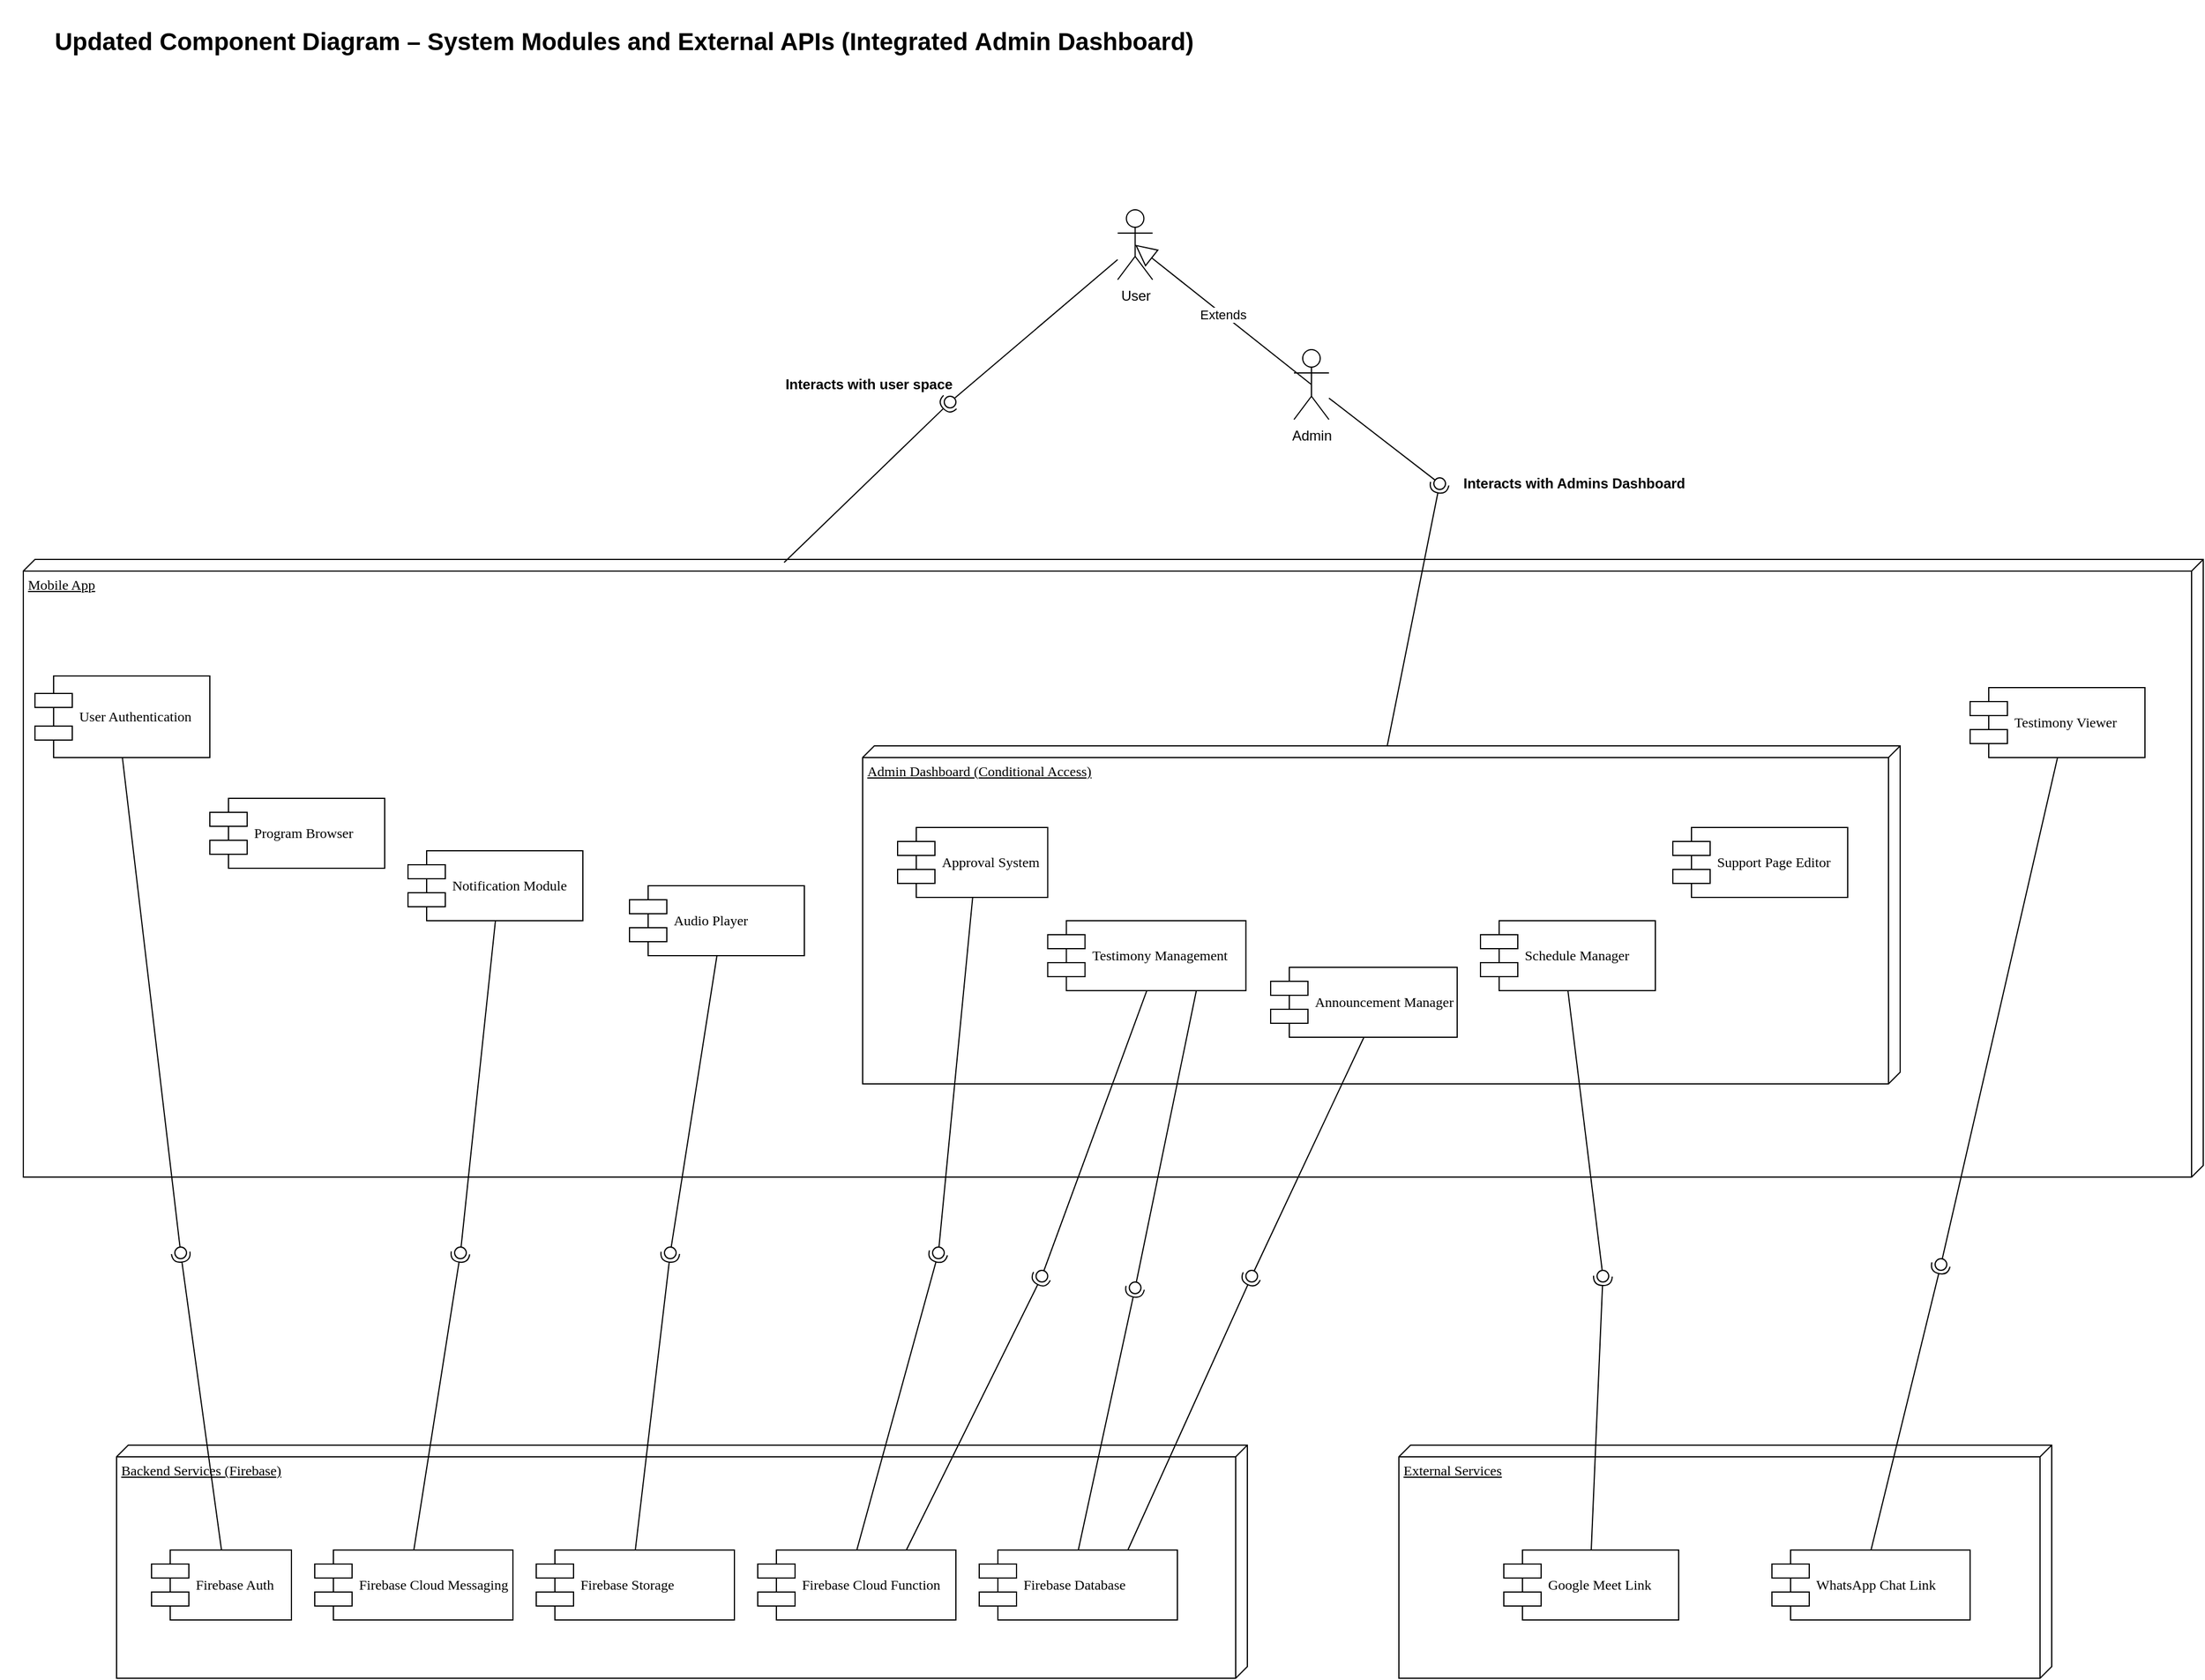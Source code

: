 <mxfile version="26.2.14">
  <diagram name="Page-1" id="5f0bae14-7c28-e335-631c-24af17079c00">
    <mxGraphModel dx="2084" dy="1086" grid="1" gridSize="10" guides="1" tooltips="1" connect="1" arrows="1" fold="1" page="1" pageScale="1" pageWidth="1100" pageHeight="850" background="none" math="0" shadow="0">
      <root>
        <mxCell id="0" />
        <mxCell id="1" parent="0" />
        <mxCell id="39150e848f15840c-1" value="Mobile App" style="verticalAlign=top;align=left;spacingTop=8;spacingLeft=2;spacingRight=12;shape=cube;size=10;direction=south;fontStyle=4;html=1;rounded=0;shadow=0;comic=0;labelBackgroundColor=none;strokeWidth=1;fontFamily=Verdana;fontSize=12" parent="1" vertex="1">
          <mxGeometry x="90" y="660" width="1870" height="530" as="geometry" />
        </mxCell>
        <mxCell id="39150e848f15840c-2" value="Admin Dashboard (Conditional Access)" style="verticalAlign=top;align=left;spacingTop=8;spacingLeft=2;spacingRight=12;shape=cube;size=10;direction=south;fontStyle=4;html=1;rounded=0;shadow=0;comic=0;labelBackgroundColor=none;strokeWidth=1;fontFamily=Verdana;fontSize=12" parent="1" vertex="1">
          <mxGeometry x="810" y="820" width="890" height="290" as="geometry" />
        </mxCell>
        <mxCell id="39150e848f15840c-3" value="Backend Services (Firebase)" style="verticalAlign=top;align=left;spacingTop=8;spacingLeft=2;spacingRight=12;shape=cube;size=10;direction=south;fontStyle=4;html=1;rounded=0;shadow=0;comic=0;labelBackgroundColor=none;strokeWidth=1;fontFamily=Verdana;fontSize=12" parent="1" vertex="1">
          <mxGeometry x="170" y="1420" width="970" height="200" as="geometry" />
        </mxCell>
        <mxCell id="39150e848f15840c-5" value="User Authentication" style="shape=component;align=left;spacingLeft=36;rounded=0;shadow=0;comic=0;labelBackgroundColor=none;strokeWidth=1;fontFamily=Verdana;fontSize=12;html=1;" parent="1" vertex="1">
          <mxGeometry x="100" y="760" width="150" height="70" as="geometry" />
        </mxCell>
        <mxCell id="39150e848f15840c-7" value="Approval System" style="shape=component;align=left;spacingLeft=36;rounded=0;shadow=0;comic=0;labelBackgroundColor=none;strokeWidth=1;fontFamily=Verdana;fontSize=12;html=1;" parent="1" vertex="1">
          <mxGeometry x="840" y="890" width="128.75" height="60" as="geometry" />
        </mxCell>
        <mxCell id="39150e848f15840c-10" value="Firebase Auth" style="shape=component;align=left;spacingLeft=36;rounded=0;shadow=0;comic=0;labelBackgroundColor=none;strokeWidth=1;fontFamily=Verdana;fontSize=12;html=1;" parent="1" vertex="1">
          <mxGeometry x="200" y="1510" width="120" height="60" as="geometry" />
        </mxCell>
        <mxCell id="dZJkDk9DnacKiRY1DNjU-3" value="Program Browser" style="shape=component;align=left;spacingLeft=36;rounded=0;shadow=0;comic=0;labelBackgroundColor=none;strokeWidth=1;fontFamily=Verdana;fontSize=12;html=1;" vertex="1" parent="1">
          <mxGeometry x="250" y="865" width="150" height="60" as="geometry" />
        </mxCell>
        <mxCell id="dZJkDk9DnacKiRY1DNjU-4" value="Testimony Viewer" style="shape=component;align=left;spacingLeft=36;rounded=0;shadow=0;comic=0;labelBackgroundColor=none;strokeWidth=1;fontFamily=Verdana;fontSize=12;html=1;" vertex="1" parent="1">
          <mxGeometry x="1760" y="770" width="150" height="60" as="geometry" />
        </mxCell>
        <mxCell id="dZJkDk9DnacKiRY1DNjU-5" value="Notification Module" style="shape=component;align=left;spacingLeft=36;rounded=0;shadow=0;comic=0;labelBackgroundColor=none;strokeWidth=1;fontFamily=Verdana;fontSize=12;html=1;" vertex="1" parent="1">
          <mxGeometry x="420" y="910" width="150" height="60" as="geometry" />
        </mxCell>
        <mxCell id="dZJkDk9DnacKiRY1DNjU-6" value="Audio Player" style="shape=component;align=left;spacingLeft=36;rounded=0;shadow=0;comic=0;labelBackgroundColor=none;strokeWidth=1;fontFamily=Verdana;fontSize=12;html=1;" vertex="1" parent="1">
          <mxGeometry x="610" y="940" width="150" height="60" as="geometry" />
        </mxCell>
        <mxCell id="dZJkDk9DnacKiRY1DNjU-7" value="Testimony Management" style="shape=component;align=left;spacingLeft=36;rounded=0;shadow=0;comic=0;labelBackgroundColor=none;strokeWidth=1;fontFamily=Verdana;fontSize=12;html=1;" vertex="1" parent="1">
          <mxGeometry x="968.75" y="970" width="170" height="60" as="geometry" />
        </mxCell>
        <mxCell id="dZJkDk9DnacKiRY1DNjU-8" value="Schedule Manager" style="shape=component;align=left;spacingLeft=36;rounded=0;shadow=0;comic=0;labelBackgroundColor=none;strokeWidth=1;fontFamily=Verdana;fontSize=12;html=1;" vertex="1" parent="1">
          <mxGeometry x="1340" y="970" width="150" height="60" as="geometry" />
        </mxCell>
        <mxCell id="dZJkDk9DnacKiRY1DNjU-9" value="Support Page Editor" style="shape=component;align=left;spacingLeft=36;rounded=0;shadow=0;comic=0;labelBackgroundColor=none;strokeWidth=1;fontFamily=Verdana;fontSize=12;html=1;" vertex="1" parent="1">
          <mxGeometry x="1505" y="890" width="150" height="60" as="geometry" />
        </mxCell>
        <mxCell id="dZJkDk9DnacKiRY1DNjU-10" value="Announcement Manager" style="shape=component;align=left;spacingLeft=36;rounded=0;shadow=0;comic=0;labelBackgroundColor=none;strokeWidth=1;fontFamily=Verdana;fontSize=12;html=1;" vertex="1" parent="1">
          <mxGeometry x="1160" y="1010" width="160" height="60" as="geometry" />
        </mxCell>
        <mxCell id="dZJkDk9DnacKiRY1DNjU-11" value="User" style="shape=umlActor;verticalLabelPosition=bottom;verticalAlign=top;html=1;" vertex="1" parent="1">
          <mxGeometry x="1028.75" y="360" width="30" height="60" as="geometry" />
        </mxCell>
        <mxCell id="dZJkDk9DnacKiRY1DNjU-12" value="Admin" style="shape=umlActor;verticalLabelPosition=bottom;verticalAlign=top;html=1;" vertex="1" parent="1">
          <mxGeometry x="1180" y="480" width="30" height="60" as="geometry" />
        </mxCell>
        <mxCell id="dZJkDk9DnacKiRY1DNjU-14" value="Extends" style="endArrow=block;endSize=16;endFill=0;html=1;rounded=0;entryX=0.5;entryY=0.5;entryDx=0;entryDy=0;entryPerimeter=0;exitX=0.5;exitY=0.5;exitDx=0;exitDy=0;exitPerimeter=0;" edge="1" parent="1" source="dZJkDk9DnacKiRY1DNjU-12" target="dZJkDk9DnacKiRY1DNjU-11">
          <mxGeometry width="160" relative="1" as="geometry">
            <mxPoint x="1163.75" y="580" as="sourcePoint" />
            <mxPoint x="1323.75" y="580" as="targetPoint" />
          </mxGeometry>
        </mxCell>
        <mxCell id="dZJkDk9DnacKiRY1DNjU-15" value="Firebase Cloud Messaging" style="shape=component;align=left;spacingLeft=36;rounded=0;shadow=0;comic=0;labelBackgroundColor=none;strokeWidth=1;fontFamily=Verdana;fontSize=12;html=1;" vertex="1" parent="1">
          <mxGeometry x="340" y="1510" width="170" height="60" as="geometry" />
        </mxCell>
        <mxCell id="dZJkDk9DnacKiRY1DNjU-16" value="Firebase Storage" style="shape=component;align=left;spacingLeft=36;rounded=0;shadow=0;comic=0;labelBackgroundColor=none;strokeWidth=1;fontFamily=Verdana;fontSize=12;html=1;" vertex="1" parent="1">
          <mxGeometry x="530" y="1510" width="170" height="60" as="geometry" />
        </mxCell>
        <mxCell id="dZJkDk9DnacKiRY1DNjU-17" value="Firebase Cloud Function" style="shape=component;align=left;spacingLeft=36;rounded=0;shadow=0;comic=0;labelBackgroundColor=none;strokeWidth=1;fontFamily=Verdana;fontSize=12;html=1;" vertex="1" parent="1">
          <mxGeometry x="720" y="1510" width="170" height="60" as="geometry" />
        </mxCell>
        <mxCell id="dZJkDk9DnacKiRY1DNjU-18" value="Firebase Database" style="shape=component;align=left;spacingLeft=36;rounded=0;shadow=0;comic=0;labelBackgroundColor=none;strokeWidth=1;fontFamily=Verdana;fontSize=12;html=1;" vertex="1" parent="1">
          <mxGeometry x="910" y="1510" width="170" height="60" as="geometry" />
        </mxCell>
        <mxCell id="dZJkDk9DnacKiRY1DNjU-19" value="External Services" style="verticalAlign=top;align=left;spacingTop=8;spacingLeft=2;spacingRight=12;shape=cube;size=10;direction=south;fontStyle=4;html=1;rounded=0;shadow=0;comic=0;labelBackgroundColor=none;strokeWidth=1;fontFamily=Verdana;fontSize=12" vertex="1" parent="1">
          <mxGeometry x="1270" y="1420" width="560" height="200" as="geometry" />
        </mxCell>
        <mxCell id="dZJkDk9DnacKiRY1DNjU-20" value="Google Meet Link" style="shape=component;align=left;spacingLeft=36;rounded=0;shadow=0;comic=0;labelBackgroundColor=none;strokeWidth=1;fontFamily=Verdana;fontSize=12;html=1;" vertex="1" parent="1">
          <mxGeometry x="1360" y="1510" width="150" height="60" as="geometry" />
        </mxCell>
        <mxCell id="dZJkDk9DnacKiRY1DNjU-21" value="WhatsApp Chat Link" style="shape=component;align=left;spacingLeft=36;rounded=0;shadow=0;comic=0;labelBackgroundColor=none;strokeWidth=1;fontFamily=Verdana;fontSize=12;html=1;" vertex="1" parent="1">
          <mxGeometry x="1590" y="1510" width="170" height="60" as="geometry" />
        </mxCell>
        <mxCell id="dZJkDk9DnacKiRY1DNjU-29" value="" style="rounded=0;orthogonalLoop=1;jettySize=auto;html=1;endArrow=halfCircle;endFill=0;endSize=6;strokeWidth=1;sketch=0;exitX=0.005;exitY=0.651;exitDx=0;exitDy=0;exitPerimeter=0;" edge="1" target="dZJkDk9DnacKiRY1DNjU-31" parent="1" source="39150e848f15840c-1">
          <mxGeometry relative="1" as="geometry">
            <mxPoint x="640" y="305" as="sourcePoint" />
          </mxGeometry>
        </mxCell>
        <mxCell id="dZJkDk9DnacKiRY1DNjU-30" value="" style="rounded=0;orthogonalLoop=1;jettySize=auto;html=1;endArrow=oval;endFill=0;sketch=0;sourcePerimeterSpacing=0;targetPerimeterSpacing=0;endSize=10;" edge="1" target="dZJkDk9DnacKiRY1DNjU-31" parent="1" source="dZJkDk9DnacKiRY1DNjU-11">
          <mxGeometry relative="1" as="geometry">
            <mxPoint x="600" y="305" as="sourcePoint" />
          </mxGeometry>
        </mxCell>
        <mxCell id="dZJkDk9DnacKiRY1DNjU-31" value="" style="ellipse;whiteSpace=wrap;html=1;align=center;aspect=fixed;fillColor=none;strokeColor=none;resizable=0;perimeter=centerPerimeter;rotatable=0;allowArrows=0;points=[];outlineConnect=1;" vertex="1" parent="1">
          <mxGeometry x="880" y="520" width="10" height="10" as="geometry" />
        </mxCell>
        <mxCell id="dZJkDk9DnacKiRY1DNjU-32" value="" style="rounded=0;orthogonalLoop=1;jettySize=auto;html=1;endArrow=halfCircle;endFill=0;endSize=6;strokeWidth=1;sketch=0;exitX=0;exitY=0;exitDx=0;exitDy=440;exitPerimeter=0;" edge="1" target="dZJkDk9DnacKiRY1DNjU-34" parent="1" source="39150e848f15840c-2">
          <mxGeometry relative="1" as="geometry">
            <mxPoint x="870" y="615" as="sourcePoint" />
          </mxGeometry>
        </mxCell>
        <mxCell id="dZJkDk9DnacKiRY1DNjU-33" value="" style="rounded=0;orthogonalLoop=1;jettySize=auto;html=1;endArrow=oval;endFill=0;sketch=0;sourcePerimeterSpacing=0;targetPerimeterSpacing=0;endSize=10;" edge="1" target="dZJkDk9DnacKiRY1DNjU-34" parent="1" source="dZJkDk9DnacKiRY1DNjU-12">
          <mxGeometry relative="1" as="geometry">
            <mxPoint x="830" y="615" as="sourcePoint" />
          </mxGeometry>
        </mxCell>
        <mxCell id="dZJkDk9DnacKiRY1DNjU-34" value="" style="ellipse;whiteSpace=wrap;html=1;align=center;aspect=fixed;fillColor=none;strokeColor=none;resizable=0;perimeter=centerPerimeter;rotatable=0;allowArrows=0;points=[];outlineConnect=1;" vertex="1" parent="1">
          <mxGeometry x="1300" y="590" width="10" height="10" as="geometry" />
        </mxCell>
        <mxCell id="dZJkDk9DnacKiRY1DNjU-35" value="Interacts with user space" style="text;align=center;fontStyle=1;verticalAlign=middle;spacingLeft=3;spacingRight=3;strokeColor=none;rotatable=0;points=[[0,0.5],[1,0.5]];portConstraint=eastwest;html=1;" vertex="1" parent="1">
          <mxGeometry x="740" y="490" width="150" height="40" as="geometry" />
        </mxCell>
        <mxCell id="dZJkDk9DnacKiRY1DNjU-36" value="Interacts with Admins Dashboard" style="text;align=center;fontStyle=1;verticalAlign=middle;spacingLeft=3;spacingRight=3;strokeColor=none;rotatable=0;points=[[0,0.5],[1,0.5]];portConstraint=eastwest;html=1;" vertex="1" parent="1">
          <mxGeometry x="1320" y="575" width="200" height="40" as="geometry" />
        </mxCell>
        <mxCell id="dZJkDk9DnacKiRY1DNjU-37" value="" style="rounded=0;orthogonalLoop=1;jettySize=auto;html=1;endArrow=halfCircle;endFill=0;endSize=6;strokeWidth=1;sketch=0;exitX=0.5;exitY=0;exitDx=0;exitDy=0;" edge="1" target="dZJkDk9DnacKiRY1DNjU-39" parent="1" source="39150e848f15840c-10">
          <mxGeometry relative="1" as="geometry">
            <mxPoint x="730" y="1205" as="sourcePoint" />
          </mxGeometry>
        </mxCell>
        <mxCell id="dZJkDk9DnacKiRY1DNjU-38" value="" style="rounded=0;orthogonalLoop=1;jettySize=auto;html=1;endArrow=oval;endFill=0;sketch=0;sourcePerimeterSpacing=0;targetPerimeterSpacing=0;endSize=10;exitX=0.5;exitY=1;exitDx=0;exitDy=0;" edge="1" target="dZJkDk9DnacKiRY1DNjU-39" parent="1" source="39150e848f15840c-5">
          <mxGeometry relative="1" as="geometry">
            <mxPoint x="690" y="1205" as="sourcePoint" />
          </mxGeometry>
        </mxCell>
        <mxCell id="dZJkDk9DnacKiRY1DNjU-39" value="" style="ellipse;whiteSpace=wrap;html=1;align=center;aspect=fixed;fillColor=none;strokeColor=none;resizable=0;perimeter=centerPerimeter;rotatable=0;allowArrows=0;points=[];outlineConnect=1;" vertex="1" parent="1">
          <mxGeometry x="220" y="1250" width="10" height="10" as="geometry" />
        </mxCell>
        <mxCell id="dZJkDk9DnacKiRY1DNjU-42" value="" style="rounded=0;orthogonalLoop=1;jettySize=auto;html=1;endArrow=halfCircle;endFill=0;endSize=6;strokeWidth=1;sketch=0;exitX=0.5;exitY=0;exitDx=0;exitDy=0;" edge="1" target="dZJkDk9DnacKiRY1DNjU-44" parent="1" source="dZJkDk9DnacKiRY1DNjU-15">
          <mxGeometry relative="1" as="geometry">
            <mxPoint x="790" y="1155" as="sourcePoint" />
          </mxGeometry>
        </mxCell>
        <mxCell id="dZJkDk9DnacKiRY1DNjU-43" value="" style="rounded=0;orthogonalLoop=1;jettySize=auto;html=1;endArrow=oval;endFill=0;sketch=0;sourcePerimeterSpacing=0;targetPerimeterSpacing=0;endSize=10;exitX=0.5;exitY=1;exitDx=0;exitDy=0;" edge="1" target="dZJkDk9DnacKiRY1DNjU-44" parent="1" source="dZJkDk9DnacKiRY1DNjU-5">
          <mxGeometry relative="1" as="geometry">
            <mxPoint x="750" y="1155" as="sourcePoint" />
          </mxGeometry>
        </mxCell>
        <mxCell id="dZJkDk9DnacKiRY1DNjU-44" value="" style="ellipse;whiteSpace=wrap;html=1;align=center;aspect=fixed;fillColor=none;strokeColor=none;resizable=0;perimeter=centerPerimeter;rotatable=0;allowArrows=0;points=[];outlineConnect=1;" vertex="1" parent="1">
          <mxGeometry x="460" y="1250" width="10" height="10" as="geometry" />
        </mxCell>
        <mxCell id="dZJkDk9DnacKiRY1DNjU-45" value="" style="rounded=0;orthogonalLoop=1;jettySize=auto;html=1;endArrow=halfCircle;endFill=0;endSize=6;strokeWidth=1;sketch=0;exitX=0.5;exitY=0;exitDx=0;exitDy=0;" edge="1" target="dZJkDk9DnacKiRY1DNjU-47" parent="1" source="dZJkDk9DnacKiRY1DNjU-16">
          <mxGeometry relative="1" as="geometry">
            <mxPoint x="790" y="1155" as="sourcePoint" />
          </mxGeometry>
        </mxCell>
        <mxCell id="dZJkDk9DnacKiRY1DNjU-46" value="" style="rounded=0;orthogonalLoop=1;jettySize=auto;html=1;endArrow=oval;endFill=0;sketch=0;sourcePerimeterSpacing=0;targetPerimeterSpacing=0;endSize=10;exitX=0.5;exitY=1;exitDx=0;exitDy=0;" edge="1" target="dZJkDk9DnacKiRY1DNjU-47" parent="1" source="dZJkDk9DnacKiRY1DNjU-6">
          <mxGeometry relative="1" as="geometry">
            <mxPoint x="750" y="1155" as="sourcePoint" />
          </mxGeometry>
        </mxCell>
        <mxCell id="dZJkDk9DnacKiRY1DNjU-47" value="" style="ellipse;whiteSpace=wrap;html=1;align=center;aspect=fixed;fillColor=none;strokeColor=none;resizable=0;perimeter=centerPerimeter;rotatable=0;allowArrows=0;points=[];outlineConnect=1;" vertex="1" parent="1">
          <mxGeometry x="640" y="1250" width="10" height="10" as="geometry" />
        </mxCell>
        <mxCell id="dZJkDk9DnacKiRY1DNjU-48" value="" style="rounded=0;orthogonalLoop=1;jettySize=auto;html=1;endArrow=halfCircle;endFill=0;endSize=6;strokeWidth=1;sketch=0;exitX=0.5;exitY=0;exitDx=0;exitDy=0;" edge="1" target="dZJkDk9DnacKiRY1DNjU-50" parent="1" source="dZJkDk9DnacKiRY1DNjU-17">
          <mxGeometry relative="1" as="geometry">
            <mxPoint x="810" y="1215" as="sourcePoint" />
          </mxGeometry>
        </mxCell>
        <mxCell id="dZJkDk9DnacKiRY1DNjU-49" value="" style="rounded=0;orthogonalLoop=1;jettySize=auto;html=1;endArrow=oval;endFill=0;sketch=0;sourcePerimeterSpacing=0;targetPerimeterSpacing=0;endSize=10;exitX=0.5;exitY=1;exitDx=0;exitDy=0;" edge="1" target="dZJkDk9DnacKiRY1DNjU-50" parent="1" source="39150e848f15840c-7">
          <mxGeometry relative="1" as="geometry">
            <mxPoint x="770" y="1215" as="sourcePoint" />
          </mxGeometry>
        </mxCell>
        <mxCell id="dZJkDk9DnacKiRY1DNjU-50" value="" style="ellipse;whiteSpace=wrap;html=1;align=center;aspect=fixed;fillColor=none;strokeColor=none;resizable=0;perimeter=centerPerimeter;rotatable=0;allowArrows=0;points=[];outlineConnect=1;" vertex="1" parent="1">
          <mxGeometry x="870" y="1250" width="10" height="10" as="geometry" />
        </mxCell>
        <mxCell id="dZJkDk9DnacKiRY1DNjU-54" value="" style="rounded=0;orthogonalLoop=1;jettySize=auto;html=1;endArrow=halfCircle;endFill=0;endSize=6;strokeWidth=1;sketch=0;exitX=0.75;exitY=0;exitDx=0;exitDy=0;" edge="1" target="dZJkDk9DnacKiRY1DNjU-56" parent="1" source="dZJkDk9DnacKiRY1DNjU-17">
          <mxGeometry relative="1" as="geometry">
            <mxPoint x="1570" y="1215" as="sourcePoint" />
          </mxGeometry>
        </mxCell>
        <mxCell id="dZJkDk9DnacKiRY1DNjU-55" value="" style="rounded=0;orthogonalLoop=1;jettySize=auto;html=1;endArrow=oval;endFill=0;sketch=0;sourcePerimeterSpacing=0;targetPerimeterSpacing=0;endSize=10;exitX=0.5;exitY=1;exitDx=0;exitDy=0;" edge="1" target="dZJkDk9DnacKiRY1DNjU-56" parent="1" source="dZJkDk9DnacKiRY1DNjU-7">
          <mxGeometry relative="1" as="geometry">
            <mxPoint x="1530" y="1215" as="sourcePoint" />
          </mxGeometry>
        </mxCell>
        <mxCell id="dZJkDk9DnacKiRY1DNjU-56" value="" style="ellipse;whiteSpace=wrap;html=1;align=center;aspect=fixed;fillColor=none;strokeColor=none;resizable=0;perimeter=centerPerimeter;rotatable=0;allowArrows=0;points=[];outlineConnect=1;" vertex="1" parent="1">
          <mxGeometry x="958.75" y="1270" width="10" height="10" as="geometry" />
        </mxCell>
        <mxCell id="dZJkDk9DnacKiRY1DNjU-57" value="" style="rounded=0;orthogonalLoop=1;jettySize=auto;html=1;endArrow=halfCircle;endFill=0;endSize=6;strokeWidth=1;sketch=0;exitX=0.5;exitY=0;exitDx=0;exitDy=0;" edge="1" target="dZJkDk9DnacKiRY1DNjU-59" parent="1" source="dZJkDk9DnacKiRY1DNjU-18">
          <mxGeometry relative="1" as="geometry">
            <mxPoint x="1270" y="1215" as="sourcePoint" />
          </mxGeometry>
        </mxCell>
        <mxCell id="dZJkDk9DnacKiRY1DNjU-58" value="" style="rounded=0;orthogonalLoop=1;jettySize=auto;html=1;endArrow=oval;endFill=0;sketch=0;sourcePerimeterSpacing=0;targetPerimeterSpacing=0;endSize=10;exitX=0.75;exitY=1;exitDx=0;exitDy=0;" edge="1" target="dZJkDk9DnacKiRY1DNjU-59" parent="1" source="dZJkDk9DnacKiRY1DNjU-7">
          <mxGeometry relative="1" as="geometry">
            <mxPoint x="1230" y="1215" as="sourcePoint" />
          </mxGeometry>
        </mxCell>
        <mxCell id="dZJkDk9DnacKiRY1DNjU-59" value="" style="ellipse;whiteSpace=wrap;html=1;align=center;aspect=fixed;fillColor=none;strokeColor=none;resizable=0;perimeter=centerPerimeter;rotatable=0;allowArrows=0;points=[];outlineConnect=1;" vertex="1" parent="1">
          <mxGeometry x="1038.75" y="1280" width="10" height="10" as="geometry" />
        </mxCell>
        <mxCell id="dZJkDk9DnacKiRY1DNjU-60" value="" style="rounded=0;orthogonalLoop=1;jettySize=auto;html=1;endArrow=halfCircle;endFill=0;endSize=6;strokeWidth=1;sketch=0;exitX=0.5;exitY=0;exitDx=0;exitDy=0;" edge="1" target="dZJkDk9DnacKiRY1DNjU-62" parent="1" source="dZJkDk9DnacKiRY1DNjU-20">
          <mxGeometry relative="1" as="geometry">
            <mxPoint x="1270" y="1215" as="sourcePoint" />
          </mxGeometry>
        </mxCell>
        <mxCell id="dZJkDk9DnacKiRY1DNjU-61" value="" style="rounded=0;orthogonalLoop=1;jettySize=auto;html=1;endArrow=oval;endFill=0;sketch=0;sourcePerimeterSpacing=0;targetPerimeterSpacing=0;endSize=10;exitX=0.5;exitY=1;exitDx=0;exitDy=0;" edge="1" target="dZJkDk9DnacKiRY1DNjU-62" parent="1" source="dZJkDk9DnacKiRY1DNjU-8">
          <mxGeometry relative="1" as="geometry">
            <mxPoint x="1230" y="1215" as="sourcePoint" />
          </mxGeometry>
        </mxCell>
        <mxCell id="dZJkDk9DnacKiRY1DNjU-62" value="" style="ellipse;whiteSpace=wrap;html=1;align=center;aspect=fixed;fillColor=none;strokeColor=none;resizable=0;perimeter=centerPerimeter;rotatable=0;allowArrows=0;points=[];outlineConnect=1;" vertex="1" parent="1">
          <mxGeometry x="1440" y="1270" width="10" height="10" as="geometry" />
        </mxCell>
        <mxCell id="dZJkDk9DnacKiRY1DNjU-63" value="" style="rounded=0;orthogonalLoop=1;jettySize=auto;html=1;endArrow=halfCircle;endFill=0;endSize=6;strokeWidth=1;sketch=0;exitX=0.75;exitY=0;exitDx=0;exitDy=0;" edge="1" target="dZJkDk9DnacKiRY1DNjU-65" parent="1" source="dZJkDk9DnacKiRY1DNjU-18">
          <mxGeometry relative="1" as="geometry">
            <mxPoint x="1270" y="1215" as="sourcePoint" />
          </mxGeometry>
        </mxCell>
        <mxCell id="dZJkDk9DnacKiRY1DNjU-64" value="" style="rounded=0;orthogonalLoop=1;jettySize=auto;html=1;endArrow=oval;endFill=0;sketch=0;sourcePerimeterSpacing=0;targetPerimeterSpacing=0;endSize=10;exitX=0.5;exitY=1;exitDx=0;exitDy=0;" edge="1" target="dZJkDk9DnacKiRY1DNjU-65" parent="1" source="dZJkDk9DnacKiRY1DNjU-10">
          <mxGeometry relative="1" as="geometry">
            <mxPoint x="1230" y="1215" as="sourcePoint" />
          </mxGeometry>
        </mxCell>
        <mxCell id="dZJkDk9DnacKiRY1DNjU-65" value="" style="ellipse;whiteSpace=wrap;html=1;align=center;aspect=fixed;fillColor=none;strokeColor=none;resizable=0;perimeter=centerPerimeter;rotatable=0;allowArrows=0;points=[];outlineConnect=1;" vertex="1" parent="1">
          <mxGeometry x="1138.75" y="1270" width="10" height="10" as="geometry" />
        </mxCell>
        <mxCell id="dZJkDk9DnacKiRY1DNjU-66" value="" style="rounded=0;orthogonalLoop=1;jettySize=auto;html=1;endArrow=halfCircle;endFill=0;endSize=6;strokeWidth=1;sketch=0;exitX=0.5;exitY=0;exitDx=0;exitDy=0;" edge="1" target="dZJkDk9DnacKiRY1DNjU-68" parent="1" source="dZJkDk9DnacKiRY1DNjU-21">
          <mxGeometry relative="1" as="geometry">
            <mxPoint x="1690" y="1285" as="sourcePoint" />
          </mxGeometry>
        </mxCell>
        <mxCell id="dZJkDk9DnacKiRY1DNjU-67" value="" style="rounded=0;orthogonalLoop=1;jettySize=auto;html=1;endArrow=oval;endFill=0;sketch=0;sourcePerimeterSpacing=0;targetPerimeterSpacing=0;endSize=10;exitX=0.5;exitY=1;exitDx=0;exitDy=0;" edge="1" target="dZJkDk9DnacKiRY1DNjU-68" parent="1" source="dZJkDk9DnacKiRY1DNjU-4">
          <mxGeometry relative="1" as="geometry">
            <mxPoint x="1650" y="1285" as="sourcePoint" />
          </mxGeometry>
        </mxCell>
        <mxCell id="dZJkDk9DnacKiRY1DNjU-68" value="" style="ellipse;whiteSpace=wrap;html=1;align=center;aspect=fixed;fillColor=none;strokeColor=none;resizable=0;perimeter=centerPerimeter;rotatable=0;allowArrows=0;points=[];outlineConnect=1;" vertex="1" parent="1">
          <mxGeometry x="1730" y="1260" width="10" height="10" as="geometry" />
        </mxCell>
        <mxCell id="dZJkDk9DnacKiRY1DNjU-69" value="&lt;font style=&quot;font-size: 21px;&quot;&gt;Updated Component Diagram – System Modules and External APIs (Integrated&amp;nbsp;Admin Dashboard)&lt;/font&gt;" style="text;align=center;fontStyle=1;verticalAlign=middle;spacingLeft=3;spacingRight=3;strokeColor=none;rotatable=0;points=[[0,0.5],[1,0.5]];portConstraint=eastwest;html=1;" vertex="1" parent="1">
          <mxGeometry x="70" y="180" width="1070" height="70" as="geometry" />
        </mxCell>
      </root>
    </mxGraphModel>
  </diagram>
</mxfile>
